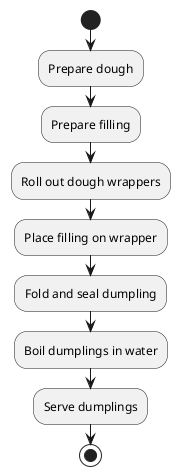 @startuml
start
:Prepare dough;
:Prepare filling;
:Roll out dough wrappers;
:Place filling on wrapper;
:Fold and seal dumpling;
:Boil dumplings in water;
:Serve dumplings;
stop
@enduml
